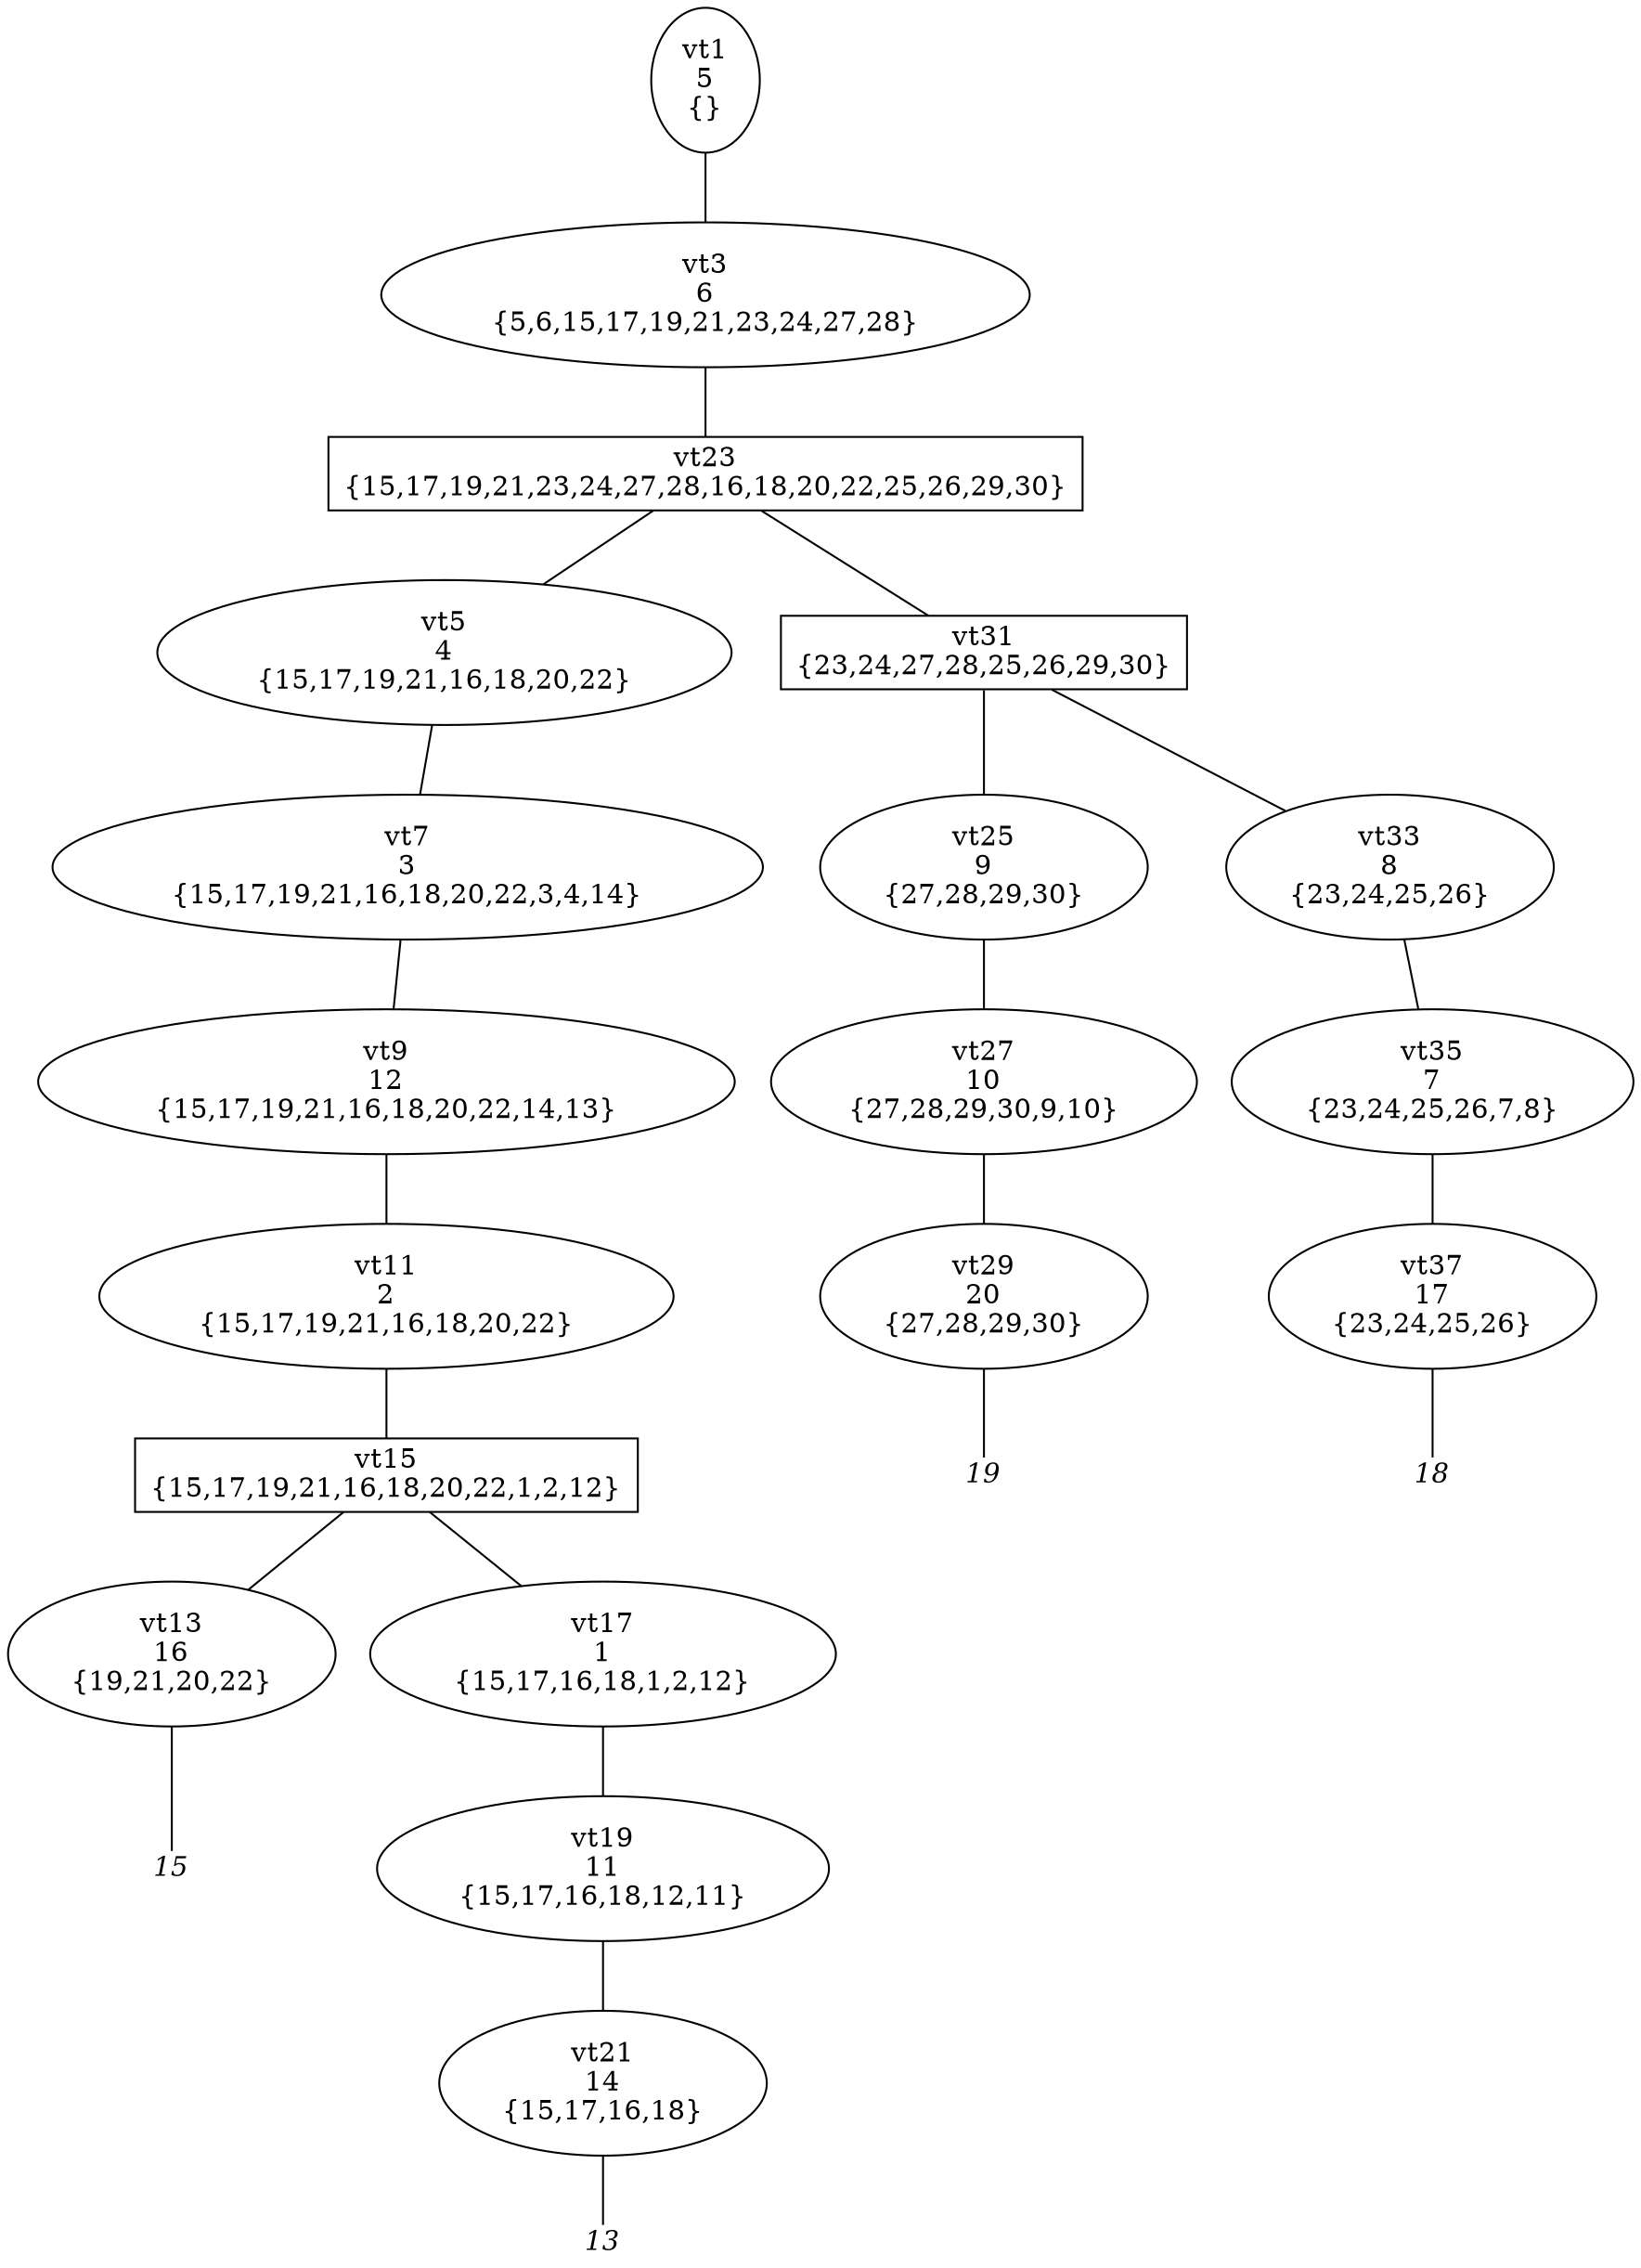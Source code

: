 
digraph vtree {

overlap=false

n1 [label="vt1
5
{}",shape="ellipse"]; 
n3 [label="vt3
6
{5,6,15,17,19,21,23,24,27,28}",shape="ellipse"]; 
n23 [label="vt23
{15,17,19,21,23,24,27,28,16,18,20,22,25,26,29,30}",shape="box"]; 
n5 [label="vt5
4
{15,17,19,21,16,18,20,22}",shape="ellipse"]; 
n7 [label="vt7
3
{15,17,19,21,16,18,20,22,3,4,14}",shape="ellipse"]; 
n9 [label="vt9
12
{15,17,19,21,16,18,20,22,14,13}",shape="ellipse"]; 
n11 [label="vt11
2
{15,17,19,21,16,18,20,22}",shape="ellipse"]; 
n15 [label="vt15
{15,17,19,21,16,18,20,22,1,2,12}",shape="box"]; 
n13 [label="vt13
16
{19,21,20,22}",shape="ellipse"]; 
n14 [label="15",fontname="Times-Italic",fontsize=14,shape=plaintext,fixedsize=true,width=.25,height=.25]; 
n17 [label="vt17
1
{15,17,16,18,1,2,12}",shape="ellipse"]; 
n19 [label="vt19
11
{15,17,16,18,12,11}",shape="ellipse"]; 
n21 [label="vt21
14
{15,17,16,18}",shape="ellipse"]; 
n22 [label="13",fontname="Times-Italic",fontsize=14,shape=plaintext,fixedsize=true,width=.25,height=.25]; 
n31 [label="vt31
{23,24,27,28,25,26,29,30}",shape="box"]; 
n25 [label="vt25
9
{27,28,29,30}",shape="ellipse"]; 
n27 [label="vt27
10
{27,28,29,30,9,10}",shape="ellipse"]; 
n29 [label="vt29
20
{27,28,29,30}",shape="ellipse"]; 
n30 [label="19",fontname="Times-Italic",fontsize=14,shape=plaintext,fixedsize=true,width=.25,height=.25]; 
n33 [label="vt33
8
{23,24,25,26}",shape="ellipse"]; 
n35 [label="vt35
7
{23,24,25,26,7,8}",shape="ellipse"]; 
n37 [label="vt37
17
{23,24,25,26}",shape="ellipse"]; 
n38 [label="18",fontname="Times-Italic",fontsize=14,shape=plaintext,fixedsize=true,width=.25,height=.25]; 
n1->n3 [arrowhead=none];
n3->n23 [arrowhead=none];
n23->n5 [arrowhead=none];
n5->n7 [arrowhead=none];
n7->n9 [arrowhead=none];
n9->n11 [arrowhead=none];
n11->n15 [arrowhead=none];
n15->n13 [arrowhead=none];
n13->n14 [arrowhead=none];
n15->n17 [arrowhead=none];
n17->n19 [arrowhead=none];
n19->n21 [arrowhead=none];
n21->n22 [arrowhead=none];
n23->n31 [arrowhead=none];
n31->n25 [arrowhead=none];
n25->n27 [arrowhead=none];
n27->n29 [arrowhead=none];
n29->n30 [arrowhead=none];
n31->n33 [arrowhead=none];
n33->n35 [arrowhead=none];
n35->n37 [arrowhead=none];
n37->n38 [arrowhead=none];


}